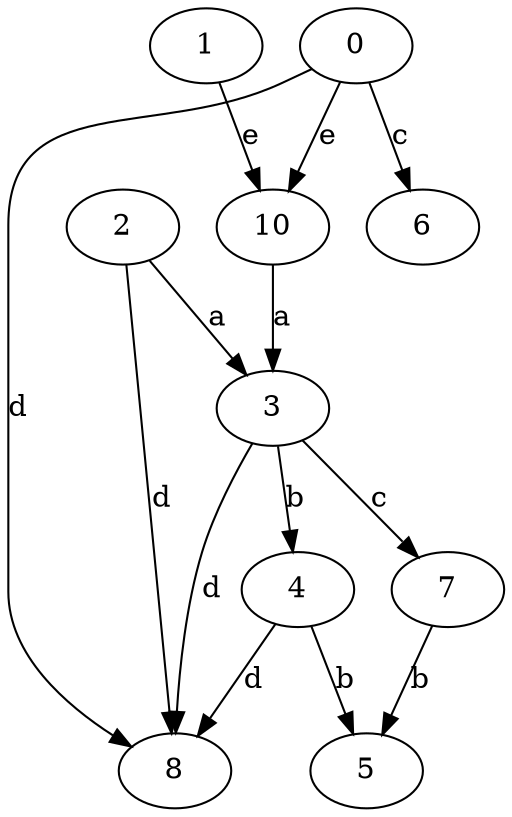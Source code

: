 strict digraph  {
2;
3;
4;
0;
1;
5;
6;
7;
8;
10;
2 -> 3  [label=a];
2 -> 8  [label=d];
3 -> 4  [label=b];
3 -> 7  [label=c];
3 -> 8  [label=d];
4 -> 5  [label=b];
4 -> 8  [label=d];
0 -> 6  [label=c];
0 -> 8  [label=d];
0 -> 10  [label=e];
1 -> 10  [label=e];
7 -> 5  [label=b];
10 -> 3  [label=a];
}
